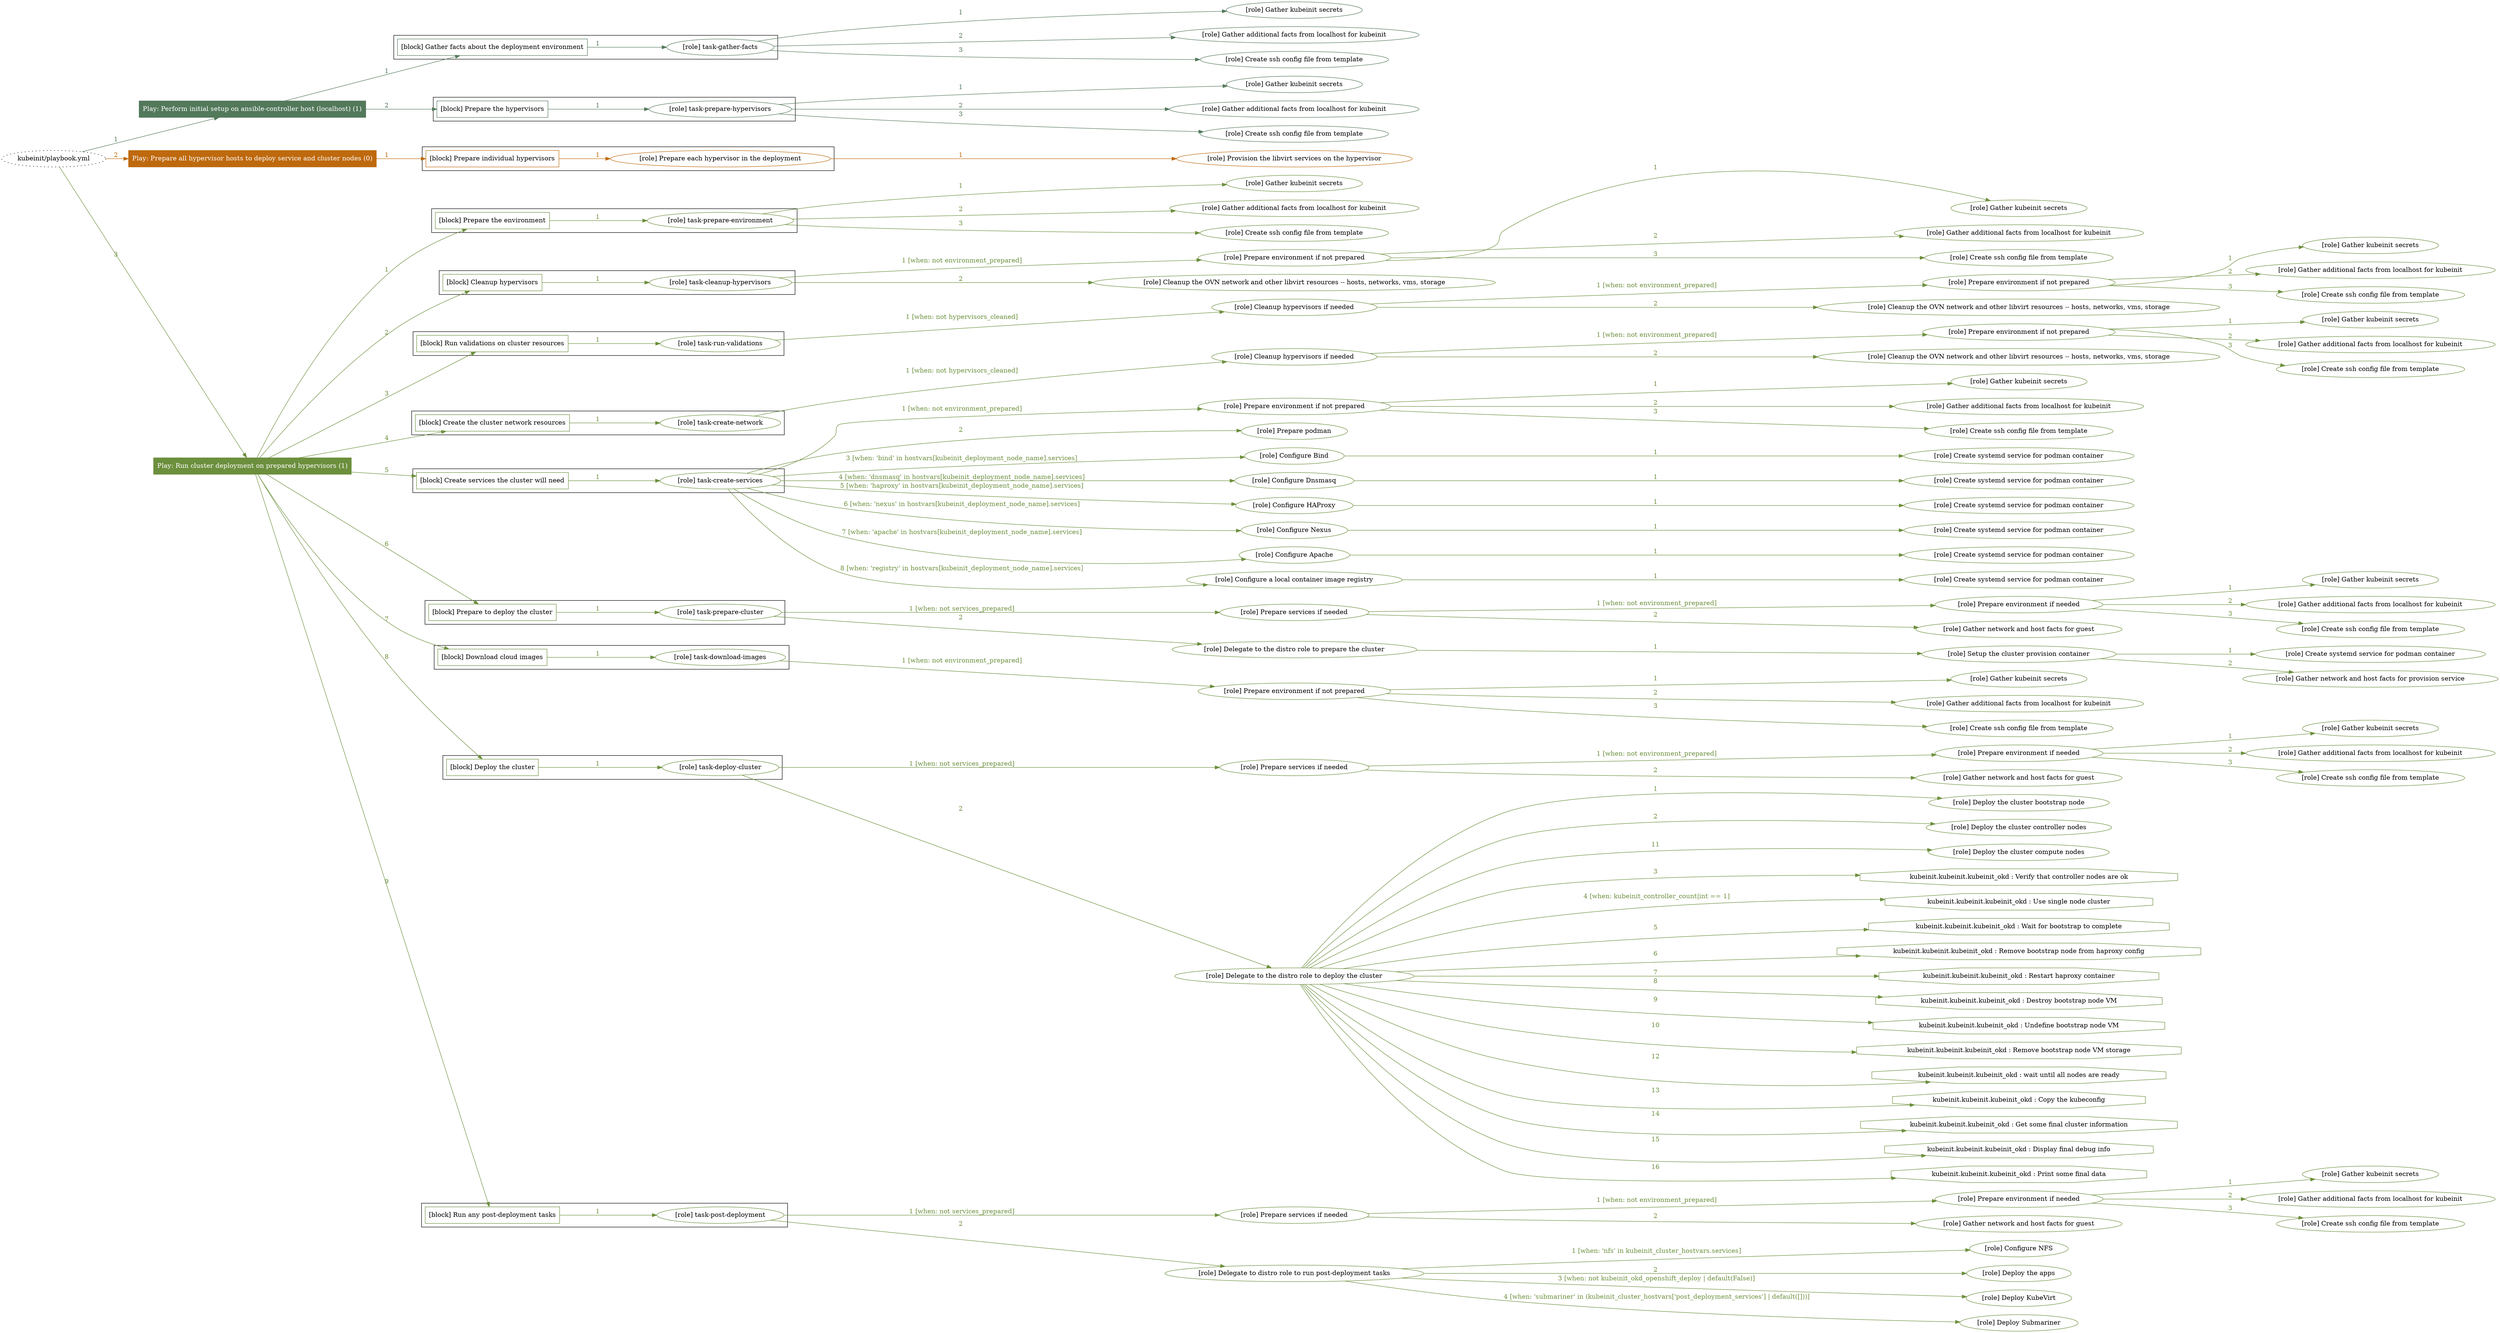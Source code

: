 digraph {
	graph [concentrate=true ordering=in rankdir=LR ratio=fill]
	edge [esep=5 sep=10]
	"kubeinit/playbook.yml" [URL="/home/runner/work/kubeinit/kubeinit/kubeinit/playbook.yml" id=playbook_0d52fa30 style=dotted]
	play_f4c7699c [label="Play: Perform initial setup on ansible-controller host (localhost) (1)" URL="/home/runner/work/kubeinit/kubeinit/kubeinit/playbook.yml" color="#53795b" fontcolor="#ffffff" id=play_f4c7699c shape=box style=filled tooltip=localhost]
	"kubeinit/playbook.yml" -> play_f4c7699c [label="1 " color="#53795b" fontcolor="#53795b" id=edge_a1a2388f labeltooltip="1 " tooltip="1 "]
	subgraph "Gather kubeinit secrets" {
		role_f2f29f51 [label="[role] Gather kubeinit secrets" URL="/home/runner/.ansible/collections/ansible_collections/kubeinit/kubeinit/roles/kubeinit_prepare/tasks/gather_kubeinit_facts.yml" color="#53795b" id=role_f2f29f51 tooltip="Gather kubeinit secrets"]
	}
	subgraph "Gather additional facts from localhost for kubeinit" {
		role_ae977278 [label="[role] Gather additional facts from localhost for kubeinit" URL="/home/runner/.ansible/collections/ansible_collections/kubeinit/kubeinit/roles/kubeinit_prepare/tasks/gather_kubeinit_facts.yml" color="#53795b" id=role_ae977278 tooltip="Gather additional facts from localhost for kubeinit"]
	}
	subgraph "Create ssh config file from template" {
		role_9c3a7923 [label="[role] Create ssh config file from template" URL="/home/runner/.ansible/collections/ansible_collections/kubeinit/kubeinit/roles/kubeinit_prepare/tasks/gather_kubeinit_facts.yml" color="#53795b" id=role_9c3a7923 tooltip="Create ssh config file from template"]
	}
	subgraph "task-gather-facts" {
		role_8e12db48 [label="[role] task-gather-facts" URL="/home/runner/work/kubeinit/kubeinit/kubeinit/playbook.yml" color="#53795b" id=role_8e12db48 tooltip="task-gather-facts"]
		role_8e12db48 -> role_f2f29f51 [label="1 " color="#53795b" fontcolor="#53795b" id=edge_bda1633f labeltooltip="1 " tooltip="1 "]
		role_8e12db48 -> role_ae977278 [label="2 " color="#53795b" fontcolor="#53795b" id=edge_22cf072c labeltooltip="2 " tooltip="2 "]
		role_8e12db48 -> role_9c3a7923 [label="3 " color="#53795b" fontcolor="#53795b" id=edge_d7c7af4a labeltooltip="3 " tooltip="3 "]
	}
	subgraph "Gather kubeinit secrets" {
		role_0e41f034 [label="[role] Gather kubeinit secrets" URL="/home/runner/.ansible/collections/ansible_collections/kubeinit/kubeinit/roles/kubeinit_prepare/tasks/gather_kubeinit_facts.yml" color="#53795b" id=role_0e41f034 tooltip="Gather kubeinit secrets"]
	}
	subgraph "Gather additional facts from localhost for kubeinit" {
		role_55f514e6 [label="[role] Gather additional facts from localhost for kubeinit" URL="/home/runner/.ansible/collections/ansible_collections/kubeinit/kubeinit/roles/kubeinit_prepare/tasks/gather_kubeinit_facts.yml" color="#53795b" id=role_55f514e6 tooltip="Gather additional facts from localhost for kubeinit"]
	}
	subgraph "Create ssh config file from template" {
		role_0166f1bb [label="[role] Create ssh config file from template" URL="/home/runner/.ansible/collections/ansible_collections/kubeinit/kubeinit/roles/kubeinit_prepare/tasks/gather_kubeinit_facts.yml" color="#53795b" id=role_0166f1bb tooltip="Create ssh config file from template"]
	}
	subgraph "task-prepare-hypervisors" {
		role_43873dc6 [label="[role] task-prepare-hypervisors" URL="/home/runner/work/kubeinit/kubeinit/kubeinit/playbook.yml" color="#53795b" id=role_43873dc6 tooltip="task-prepare-hypervisors"]
		role_43873dc6 -> role_0e41f034 [label="1 " color="#53795b" fontcolor="#53795b" id=edge_81456891 labeltooltip="1 " tooltip="1 "]
		role_43873dc6 -> role_55f514e6 [label="2 " color="#53795b" fontcolor="#53795b" id=edge_c607f5a4 labeltooltip="2 " tooltip="2 "]
		role_43873dc6 -> role_0166f1bb [label="3 " color="#53795b" fontcolor="#53795b" id=edge_7ea6c331 labeltooltip="3 " tooltip="3 "]
	}
	subgraph "Play: Perform initial setup on ansible-controller host (localhost) (1)" {
		play_f4c7699c -> block_045a744c [label=1 color="#53795b" fontcolor="#53795b" id=edge_17dd2a22 labeltooltip=1 tooltip=1]
		subgraph cluster_block_045a744c {
			block_045a744c [label="[block] Gather facts about the deployment environment" URL="/home/runner/work/kubeinit/kubeinit/kubeinit/playbook.yml" color="#53795b" id=block_045a744c labeltooltip="Gather facts about the deployment environment" shape=box tooltip="Gather facts about the deployment environment"]
			block_045a744c -> role_8e12db48 [label="1 " color="#53795b" fontcolor="#53795b" id=edge_52950d3c labeltooltip="1 " tooltip="1 "]
		}
		play_f4c7699c -> block_195b9867 [label=2 color="#53795b" fontcolor="#53795b" id=edge_251bb7c5 labeltooltip=2 tooltip=2]
		subgraph cluster_block_195b9867 {
			block_195b9867 [label="[block] Prepare the hypervisors" URL="/home/runner/work/kubeinit/kubeinit/kubeinit/playbook.yml" color="#53795b" id=block_195b9867 labeltooltip="Prepare the hypervisors" shape=box tooltip="Prepare the hypervisors"]
			block_195b9867 -> role_43873dc6 [label="1 " color="#53795b" fontcolor="#53795b" id=edge_b489dfcb labeltooltip="1 " tooltip="1 "]
		}
	}
	play_da11a1f7 [label="Play: Prepare all hypervisor hosts to deploy service and cluster nodes (0)" URL="/home/runner/work/kubeinit/kubeinit/kubeinit/playbook.yml" color="#be690e" fontcolor="#ffffff" id=play_da11a1f7 shape=box style=filled tooltip="Play: Prepare all hypervisor hosts to deploy service and cluster nodes (0)"]
	"kubeinit/playbook.yml" -> play_da11a1f7 [label="2 " color="#be690e" fontcolor="#be690e" id=edge_3dab4ede labeltooltip="2 " tooltip="2 "]
	subgraph "Provision the libvirt services on the hypervisor" {
		role_94b7b150 [label="[role] Provision the libvirt services on the hypervisor" URL="/home/runner/.ansible/collections/ansible_collections/kubeinit/kubeinit/roles/kubeinit_prepare/tasks/prepare_hypervisor.yml" color="#be690e" id=role_94b7b150 tooltip="Provision the libvirt services on the hypervisor"]
	}
	subgraph "Prepare each hypervisor in the deployment" {
		role_14510839 [label="[role] Prepare each hypervisor in the deployment" URL="/home/runner/work/kubeinit/kubeinit/kubeinit/playbook.yml" color="#be690e" id=role_14510839 tooltip="Prepare each hypervisor in the deployment"]
		role_14510839 -> role_94b7b150 [label="1 " color="#be690e" fontcolor="#be690e" id=edge_48d13864 labeltooltip="1 " tooltip="1 "]
	}
	subgraph "Play: Prepare all hypervisor hosts to deploy service and cluster nodes (0)" {
		play_da11a1f7 -> block_da5c6c82 [label=1 color="#be690e" fontcolor="#be690e" id=edge_6a5a5769 labeltooltip=1 tooltip=1]
		subgraph cluster_block_da5c6c82 {
			block_da5c6c82 [label="[block] Prepare individual hypervisors" URL="/home/runner/work/kubeinit/kubeinit/kubeinit/playbook.yml" color="#be690e" id=block_da5c6c82 labeltooltip="Prepare individual hypervisors" shape=box tooltip="Prepare individual hypervisors"]
			block_da5c6c82 -> role_14510839 [label="1 " color="#be690e" fontcolor="#be690e" id=edge_2bf13173 labeltooltip="1 " tooltip="1 "]
		}
	}
	play_4bd2146e [label="Play: Run cluster deployment on prepared hypervisors (1)" URL="/home/runner/work/kubeinit/kubeinit/kubeinit/playbook.yml" color="#6c8f3d" fontcolor="#ffffff" id=play_4bd2146e shape=box style=filled tooltip=localhost]
	"kubeinit/playbook.yml" -> play_4bd2146e [label="3 " color="#6c8f3d" fontcolor="#6c8f3d" id=edge_83684411 labeltooltip="3 " tooltip="3 "]
	subgraph "Gather kubeinit secrets" {
		role_4a563800 [label="[role] Gather kubeinit secrets" URL="/home/runner/.ansible/collections/ansible_collections/kubeinit/kubeinit/roles/kubeinit_prepare/tasks/gather_kubeinit_facts.yml" color="#6c8f3d" id=role_4a563800 tooltip="Gather kubeinit secrets"]
	}
	subgraph "Gather additional facts from localhost for kubeinit" {
		role_ca0d880e [label="[role] Gather additional facts from localhost for kubeinit" URL="/home/runner/.ansible/collections/ansible_collections/kubeinit/kubeinit/roles/kubeinit_prepare/tasks/gather_kubeinit_facts.yml" color="#6c8f3d" id=role_ca0d880e tooltip="Gather additional facts from localhost for kubeinit"]
	}
	subgraph "Create ssh config file from template" {
		role_496ac29b [label="[role] Create ssh config file from template" URL="/home/runner/.ansible/collections/ansible_collections/kubeinit/kubeinit/roles/kubeinit_prepare/tasks/gather_kubeinit_facts.yml" color="#6c8f3d" id=role_496ac29b tooltip="Create ssh config file from template"]
	}
	subgraph "task-prepare-environment" {
		role_48b2b5a6 [label="[role] task-prepare-environment" URL="/home/runner/work/kubeinit/kubeinit/kubeinit/playbook.yml" color="#6c8f3d" id=role_48b2b5a6 tooltip="task-prepare-environment"]
		role_48b2b5a6 -> role_4a563800 [label="1 " color="#6c8f3d" fontcolor="#6c8f3d" id=edge_f9a0a6de labeltooltip="1 " tooltip="1 "]
		role_48b2b5a6 -> role_ca0d880e [label="2 " color="#6c8f3d" fontcolor="#6c8f3d" id=edge_9f9cfcc5 labeltooltip="2 " tooltip="2 "]
		role_48b2b5a6 -> role_496ac29b [label="3 " color="#6c8f3d" fontcolor="#6c8f3d" id=edge_9f00db32 labeltooltip="3 " tooltip="3 "]
	}
	subgraph "Gather kubeinit secrets" {
		role_4b26d6d6 [label="[role] Gather kubeinit secrets" URL="/home/runner/.ansible/collections/ansible_collections/kubeinit/kubeinit/roles/kubeinit_prepare/tasks/gather_kubeinit_facts.yml" color="#6c8f3d" id=role_4b26d6d6 tooltip="Gather kubeinit secrets"]
	}
	subgraph "Gather additional facts from localhost for kubeinit" {
		role_70864da8 [label="[role] Gather additional facts from localhost for kubeinit" URL="/home/runner/.ansible/collections/ansible_collections/kubeinit/kubeinit/roles/kubeinit_prepare/tasks/gather_kubeinit_facts.yml" color="#6c8f3d" id=role_70864da8 tooltip="Gather additional facts from localhost for kubeinit"]
	}
	subgraph "Create ssh config file from template" {
		role_b1965f31 [label="[role] Create ssh config file from template" URL="/home/runner/.ansible/collections/ansible_collections/kubeinit/kubeinit/roles/kubeinit_prepare/tasks/gather_kubeinit_facts.yml" color="#6c8f3d" id=role_b1965f31 tooltip="Create ssh config file from template"]
	}
	subgraph "Prepare environment if not prepared" {
		role_1919c244 [label="[role] Prepare environment if not prepared" URL="/home/runner/.ansible/collections/ansible_collections/kubeinit/kubeinit/roles/kubeinit_prepare/tasks/cleanup_hypervisors.yml" color="#6c8f3d" id=role_1919c244 tooltip="Prepare environment if not prepared"]
		role_1919c244 -> role_4b26d6d6 [label="1 " color="#6c8f3d" fontcolor="#6c8f3d" id=edge_8d674cb6 labeltooltip="1 " tooltip="1 "]
		role_1919c244 -> role_70864da8 [label="2 " color="#6c8f3d" fontcolor="#6c8f3d" id=edge_f5565ffc labeltooltip="2 " tooltip="2 "]
		role_1919c244 -> role_b1965f31 [label="3 " color="#6c8f3d" fontcolor="#6c8f3d" id=edge_7a7a39ca labeltooltip="3 " tooltip="3 "]
	}
	subgraph "Cleanup the OVN network and other libvirt resources -- hosts, networks, vms, storage" {
		role_6d8e5341 [label="[role] Cleanup the OVN network and other libvirt resources -- hosts, networks, vms, storage" URL="/home/runner/.ansible/collections/ansible_collections/kubeinit/kubeinit/roles/kubeinit_prepare/tasks/cleanup_hypervisors.yml" color="#6c8f3d" id=role_6d8e5341 tooltip="Cleanup the OVN network and other libvirt resources -- hosts, networks, vms, storage"]
	}
	subgraph "task-cleanup-hypervisors" {
		role_c6b78038 [label="[role] task-cleanup-hypervisors" URL="/home/runner/work/kubeinit/kubeinit/kubeinit/playbook.yml" color="#6c8f3d" id=role_c6b78038 tooltip="task-cleanup-hypervisors"]
		role_c6b78038 -> role_1919c244 [label="1 [when: not environment_prepared]" color="#6c8f3d" fontcolor="#6c8f3d" id=edge_575dfc9b labeltooltip="1 [when: not environment_prepared]" tooltip="1 [when: not environment_prepared]"]
		role_c6b78038 -> role_6d8e5341 [label="2 " color="#6c8f3d" fontcolor="#6c8f3d" id=edge_820e37fe labeltooltip="2 " tooltip="2 "]
	}
	subgraph "Gather kubeinit secrets" {
		role_d2f2106f [label="[role] Gather kubeinit secrets" URL="/home/runner/.ansible/collections/ansible_collections/kubeinit/kubeinit/roles/kubeinit_prepare/tasks/gather_kubeinit_facts.yml" color="#6c8f3d" id=role_d2f2106f tooltip="Gather kubeinit secrets"]
	}
	subgraph "Gather additional facts from localhost for kubeinit" {
		role_c2775578 [label="[role] Gather additional facts from localhost for kubeinit" URL="/home/runner/.ansible/collections/ansible_collections/kubeinit/kubeinit/roles/kubeinit_prepare/tasks/gather_kubeinit_facts.yml" color="#6c8f3d" id=role_c2775578 tooltip="Gather additional facts from localhost for kubeinit"]
	}
	subgraph "Create ssh config file from template" {
		role_eb907552 [label="[role] Create ssh config file from template" URL="/home/runner/.ansible/collections/ansible_collections/kubeinit/kubeinit/roles/kubeinit_prepare/tasks/gather_kubeinit_facts.yml" color="#6c8f3d" id=role_eb907552 tooltip="Create ssh config file from template"]
	}
	subgraph "Prepare environment if not prepared" {
		role_b17aa8b6 [label="[role] Prepare environment if not prepared" URL="/home/runner/.ansible/collections/ansible_collections/kubeinit/kubeinit/roles/kubeinit_prepare/tasks/cleanup_hypervisors.yml" color="#6c8f3d" id=role_b17aa8b6 tooltip="Prepare environment if not prepared"]
		role_b17aa8b6 -> role_d2f2106f [label="1 " color="#6c8f3d" fontcolor="#6c8f3d" id=edge_2edca25f labeltooltip="1 " tooltip="1 "]
		role_b17aa8b6 -> role_c2775578 [label="2 " color="#6c8f3d" fontcolor="#6c8f3d" id=edge_5ad38472 labeltooltip="2 " tooltip="2 "]
		role_b17aa8b6 -> role_eb907552 [label="3 " color="#6c8f3d" fontcolor="#6c8f3d" id=edge_deca4224 labeltooltip="3 " tooltip="3 "]
	}
	subgraph "Cleanup the OVN network and other libvirt resources -- hosts, networks, vms, storage" {
		role_de5b41f7 [label="[role] Cleanup the OVN network and other libvirt resources -- hosts, networks, vms, storage" URL="/home/runner/.ansible/collections/ansible_collections/kubeinit/kubeinit/roles/kubeinit_prepare/tasks/cleanup_hypervisors.yml" color="#6c8f3d" id=role_de5b41f7 tooltip="Cleanup the OVN network and other libvirt resources -- hosts, networks, vms, storage"]
	}
	subgraph "Cleanup hypervisors if needed" {
		role_943e3ecd [label="[role] Cleanup hypervisors if needed" URL="/home/runner/.ansible/collections/ansible_collections/kubeinit/kubeinit/roles/kubeinit_validations/tasks/main.yml" color="#6c8f3d" id=role_943e3ecd tooltip="Cleanup hypervisors if needed"]
		role_943e3ecd -> role_b17aa8b6 [label="1 [when: not environment_prepared]" color="#6c8f3d" fontcolor="#6c8f3d" id=edge_934a13f8 labeltooltip="1 [when: not environment_prepared]" tooltip="1 [when: not environment_prepared]"]
		role_943e3ecd -> role_de5b41f7 [label="2 " color="#6c8f3d" fontcolor="#6c8f3d" id=edge_3380fade labeltooltip="2 " tooltip="2 "]
	}
	subgraph "task-run-validations" {
		role_77120e57 [label="[role] task-run-validations" URL="/home/runner/work/kubeinit/kubeinit/kubeinit/playbook.yml" color="#6c8f3d" id=role_77120e57 tooltip="task-run-validations"]
		role_77120e57 -> role_943e3ecd [label="1 [when: not hypervisors_cleaned]" color="#6c8f3d" fontcolor="#6c8f3d" id=edge_412de134 labeltooltip="1 [when: not hypervisors_cleaned]" tooltip="1 [when: not hypervisors_cleaned]"]
	}
	subgraph "Gather kubeinit secrets" {
		role_a3bbf84a [label="[role] Gather kubeinit secrets" URL="/home/runner/.ansible/collections/ansible_collections/kubeinit/kubeinit/roles/kubeinit_prepare/tasks/gather_kubeinit_facts.yml" color="#6c8f3d" id=role_a3bbf84a tooltip="Gather kubeinit secrets"]
	}
	subgraph "Gather additional facts from localhost for kubeinit" {
		role_d86ed950 [label="[role] Gather additional facts from localhost for kubeinit" URL="/home/runner/.ansible/collections/ansible_collections/kubeinit/kubeinit/roles/kubeinit_prepare/tasks/gather_kubeinit_facts.yml" color="#6c8f3d" id=role_d86ed950 tooltip="Gather additional facts from localhost for kubeinit"]
	}
	subgraph "Create ssh config file from template" {
		role_522addd0 [label="[role] Create ssh config file from template" URL="/home/runner/.ansible/collections/ansible_collections/kubeinit/kubeinit/roles/kubeinit_prepare/tasks/gather_kubeinit_facts.yml" color="#6c8f3d" id=role_522addd0 tooltip="Create ssh config file from template"]
	}
	subgraph "Prepare environment if not prepared" {
		role_dc9e814c [label="[role] Prepare environment if not prepared" URL="/home/runner/.ansible/collections/ansible_collections/kubeinit/kubeinit/roles/kubeinit_prepare/tasks/cleanup_hypervisors.yml" color="#6c8f3d" id=role_dc9e814c tooltip="Prepare environment if not prepared"]
		role_dc9e814c -> role_a3bbf84a [label="1 " color="#6c8f3d" fontcolor="#6c8f3d" id=edge_f62e9e88 labeltooltip="1 " tooltip="1 "]
		role_dc9e814c -> role_d86ed950 [label="2 " color="#6c8f3d" fontcolor="#6c8f3d" id=edge_db14f6fb labeltooltip="2 " tooltip="2 "]
		role_dc9e814c -> role_522addd0 [label="3 " color="#6c8f3d" fontcolor="#6c8f3d" id=edge_9b40958c labeltooltip="3 " tooltip="3 "]
	}
	subgraph "Cleanup the OVN network and other libvirt resources -- hosts, networks, vms, storage" {
		role_f3947399 [label="[role] Cleanup the OVN network and other libvirt resources -- hosts, networks, vms, storage" URL="/home/runner/.ansible/collections/ansible_collections/kubeinit/kubeinit/roles/kubeinit_prepare/tasks/cleanup_hypervisors.yml" color="#6c8f3d" id=role_f3947399 tooltip="Cleanup the OVN network and other libvirt resources -- hosts, networks, vms, storage"]
	}
	subgraph "Cleanup hypervisors if needed" {
		role_4690737a [label="[role] Cleanup hypervisors if needed" URL="/home/runner/.ansible/collections/ansible_collections/kubeinit/kubeinit/roles/kubeinit_libvirt/tasks/create_network.yml" color="#6c8f3d" id=role_4690737a tooltip="Cleanup hypervisors if needed"]
		role_4690737a -> role_dc9e814c [label="1 [when: not environment_prepared]" color="#6c8f3d" fontcolor="#6c8f3d" id=edge_c4b601fc labeltooltip="1 [when: not environment_prepared]" tooltip="1 [when: not environment_prepared]"]
		role_4690737a -> role_f3947399 [label="2 " color="#6c8f3d" fontcolor="#6c8f3d" id=edge_93cf0bdf labeltooltip="2 " tooltip="2 "]
	}
	subgraph "task-create-network" {
		role_acacb005 [label="[role] task-create-network" URL="/home/runner/work/kubeinit/kubeinit/kubeinit/playbook.yml" color="#6c8f3d" id=role_acacb005 tooltip="task-create-network"]
		role_acacb005 -> role_4690737a [label="1 [when: not hypervisors_cleaned]" color="#6c8f3d" fontcolor="#6c8f3d" id=edge_b457b64d labeltooltip="1 [when: not hypervisors_cleaned]" tooltip="1 [when: not hypervisors_cleaned]"]
	}
	subgraph "Gather kubeinit secrets" {
		role_f3cc61c7 [label="[role] Gather kubeinit secrets" URL="/home/runner/.ansible/collections/ansible_collections/kubeinit/kubeinit/roles/kubeinit_prepare/tasks/gather_kubeinit_facts.yml" color="#6c8f3d" id=role_f3cc61c7 tooltip="Gather kubeinit secrets"]
	}
	subgraph "Gather additional facts from localhost for kubeinit" {
		role_15afd378 [label="[role] Gather additional facts from localhost for kubeinit" URL="/home/runner/.ansible/collections/ansible_collections/kubeinit/kubeinit/roles/kubeinit_prepare/tasks/gather_kubeinit_facts.yml" color="#6c8f3d" id=role_15afd378 tooltip="Gather additional facts from localhost for kubeinit"]
	}
	subgraph "Create ssh config file from template" {
		role_c669c76a [label="[role] Create ssh config file from template" URL="/home/runner/.ansible/collections/ansible_collections/kubeinit/kubeinit/roles/kubeinit_prepare/tasks/gather_kubeinit_facts.yml" color="#6c8f3d" id=role_c669c76a tooltip="Create ssh config file from template"]
	}
	subgraph "Prepare environment if not prepared" {
		role_ffa919f4 [label="[role] Prepare environment if not prepared" URL="/home/runner/.ansible/collections/ansible_collections/kubeinit/kubeinit/roles/kubeinit_services/tasks/main.yml" color="#6c8f3d" id=role_ffa919f4 tooltip="Prepare environment if not prepared"]
		role_ffa919f4 -> role_f3cc61c7 [label="1 " color="#6c8f3d" fontcolor="#6c8f3d" id=edge_1448d767 labeltooltip="1 " tooltip="1 "]
		role_ffa919f4 -> role_15afd378 [label="2 " color="#6c8f3d" fontcolor="#6c8f3d" id=edge_f8443494 labeltooltip="2 " tooltip="2 "]
		role_ffa919f4 -> role_c669c76a [label="3 " color="#6c8f3d" fontcolor="#6c8f3d" id=edge_c17a618a labeltooltip="3 " tooltip="3 "]
	}
	subgraph "Prepare podman" {
		role_7282ba0c [label="[role] Prepare podman" URL="/home/runner/.ansible/collections/ansible_collections/kubeinit/kubeinit/roles/kubeinit_services/tasks/00_create_service_pod.yml" color="#6c8f3d" id=role_7282ba0c tooltip="Prepare podman"]
	}
	subgraph "Create systemd service for podman container" {
		role_941f2177 [label="[role] Create systemd service for podman container" URL="/home/runner/.ansible/collections/ansible_collections/kubeinit/kubeinit/roles/kubeinit_bind/tasks/main.yml" color="#6c8f3d" id=role_941f2177 tooltip="Create systemd service for podman container"]
	}
	subgraph "Configure Bind" {
		role_e4b743f0 [label="[role] Configure Bind" URL="/home/runner/.ansible/collections/ansible_collections/kubeinit/kubeinit/roles/kubeinit_services/tasks/start_services_containers.yml" color="#6c8f3d" id=role_e4b743f0 tooltip="Configure Bind"]
		role_e4b743f0 -> role_941f2177 [label="1 " color="#6c8f3d" fontcolor="#6c8f3d" id=edge_40e5ebf6 labeltooltip="1 " tooltip="1 "]
	}
	subgraph "Create systemd service for podman container" {
		role_ff078a4a [label="[role] Create systemd service for podman container" URL="/home/runner/.ansible/collections/ansible_collections/kubeinit/kubeinit/roles/kubeinit_dnsmasq/tasks/main.yml" color="#6c8f3d" id=role_ff078a4a tooltip="Create systemd service for podman container"]
	}
	subgraph "Configure Dnsmasq" {
		role_37005136 [label="[role] Configure Dnsmasq" URL="/home/runner/.ansible/collections/ansible_collections/kubeinit/kubeinit/roles/kubeinit_services/tasks/start_services_containers.yml" color="#6c8f3d" id=role_37005136 tooltip="Configure Dnsmasq"]
		role_37005136 -> role_ff078a4a [label="1 " color="#6c8f3d" fontcolor="#6c8f3d" id=edge_3612935e labeltooltip="1 " tooltip="1 "]
	}
	subgraph "Create systemd service for podman container" {
		role_ab2faae0 [label="[role] Create systemd service for podman container" URL="/home/runner/.ansible/collections/ansible_collections/kubeinit/kubeinit/roles/kubeinit_haproxy/tasks/main.yml" color="#6c8f3d" id=role_ab2faae0 tooltip="Create systemd service for podman container"]
	}
	subgraph "Configure HAProxy" {
		role_60b33b6e [label="[role] Configure HAProxy" URL="/home/runner/.ansible/collections/ansible_collections/kubeinit/kubeinit/roles/kubeinit_services/tasks/start_services_containers.yml" color="#6c8f3d" id=role_60b33b6e tooltip="Configure HAProxy"]
		role_60b33b6e -> role_ab2faae0 [label="1 " color="#6c8f3d" fontcolor="#6c8f3d" id=edge_464ab9cf labeltooltip="1 " tooltip="1 "]
	}
	subgraph "Create systemd service for podman container" {
		role_7e33502b [label="[role] Create systemd service for podman container" URL="/home/runner/.ansible/collections/ansible_collections/kubeinit/kubeinit/roles/kubeinit_nexus/tasks/main.yml" color="#6c8f3d" id=role_7e33502b tooltip="Create systemd service for podman container"]
	}
	subgraph "Configure Nexus" {
		role_ec18f293 [label="[role] Configure Nexus" URL="/home/runner/.ansible/collections/ansible_collections/kubeinit/kubeinit/roles/kubeinit_services/tasks/start_services_containers.yml" color="#6c8f3d" id=role_ec18f293 tooltip="Configure Nexus"]
		role_ec18f293 -> role_7e33502b [label="1 " color="#6c8f3d" fontcolor="#6c8f3d" id=edge_c2463dcd labeltooltip="1 " tooltip="1 "]
	}
	subgraph "Create systemd service for podman container" {
		role_528fe32a [label="[role] Create systemd service for podman container" URL="/home/runner/.ansible/collections/ansible_collections/kubeinit/kubeinit/roles/kubeinit_apache/tasks/main.yml" color="#6c8f3d" id=role_528fe32a tooltip="Create systemd service for podman container"]
	}
	subgraph "Configure Apache" {
		role_14f79b63 [label="[role] Configure Apache" URL="/home/runner/.ansible/collections/ansible_collections/kubeinit/kubeinit/roles/kubeinit_services/tasks/start_services_containers.yml" color="#6c8f3d" id=role_14f79b63 tooltip="Configure Apache"]
		role_14f79b63 -> role_528fe32a [label="1 " color="#6c8f3d" fontcolor="#6c8f3d" id=edge_b02e4550 labeltooltip="1 " tooltip="1 "]
	}
	subgraph "Create systemd service for podman container" {
		role_356c2c73 [label="[role] Create systemd service for podman container" URL="/home/runner/.ansible/collections/ansible_collections/kubeinit/kubeinit/roles/kubeinit_registry/tasks/main.yml" color="#6c8f3d" id=role_356c2c73 tooltip="Create systemd service for podman container"]
	}
	subgraph "Configure a local container image registry" {
		role_d7802787 [label="[role] Configure a local container image registry" URL="/home/runner/.ansible/collections/ansible_collections/kubeinit/kubeinit/roles/kubeinit_services/tasks/start_services_containers.yml" color="#6c8f3d" id=role_d7802787 tooltip="Configure a local container image registry"]
		role_d7802787 -> role_356c2c73 [label="1 " color="#6c8f3d" fontcolor="#6c8f3d" id=edge_bf54ff30 labeltooltip="1 " tooltip="1 "]
	}
	subgraph "task-create-services" {
		role_9666523f [label="[role] task-create-services" URL="/home/runner/work/kubeinit/kubeinit/kubeinit/playbook.yml" color="#6c8f3d" id=role_9666523f tooltip="task-create-services"]
		role_9666523f -> role_ffa919f4 [label="1 [when: not environment_prepared]" color="#6c8f3d" fontcolor="#6c8f3d" id=edge_70f71d5f labeltooltip="1 [when: not environment_prepared]" tooltip="1 [when: not environment_prepared]"]
		role_9666523f -> role_7282ba0c [label="2 " color="#6c8f3d" fontcolor="#6c8f3d" id=edge_40e4d59f labeltooltip="2 " tooltip="2 "]
		role_9666523f -> role_e4b743f0 [label="3 [when: 'bind' in hostvars[kubeinit_deployment_node_name].services]" color="#6c8f3d" fontcolor="#6c8f3d" id=edge_e72dc173 labeltooltip="3 [when: 'bind' in hostvars[kubeinit_deployment_node_name].services]" tooltip="3 [when: 'bind' in hostvars[kubeinit_deployment_node_name].services]"]
		role_9666523f -> role_37005136 [label="4 [when: 'dnsmasq' in hostvars[kubeinit_deployment_node_name].services]" color="#6c8f3d" fontcolor="#6c8f3d" id=edge_2d30a8a2 labeltooltip="4 [when: 'dnsmasq' in hostvars[kubeinit_deployment_node_name].services]" tooltip="4 [when: 'dnsmasq' in hostvars[kubeinit_deployment_node_name].services]"]
		role_9666523f -> role_60b33b6e [label="5 [when: 'haproxy' in hostvars[kubeinit_deployment_node_name].services]" color="#6c8f3d" fontcolor="#6c8f3d" id=edge_33142fc5 labeltooltip="5 [when: 'haproxy' in hostvars[kubeinit_deployment_node_name].services]" tooltip="5 [when: 'haproxy' in hostvars[kubeinit_deployment_node_name].services]"]
		role_9666523f -> role_ec18f293 [label="6 [when: 'nexus' in hostvars[kubeinit_deployment_node_name].services]" color="#6c8f3d" fontcolor="#6c8f3d" id=edge_e4773494 labeltooltip="6 [when: 'nexus' in hostvars[kubeinit_deployment_node_name].services]" tooltip="6 [when: 'nexus' in hostvars[kubeinit_deployment_node_name].services]"]
		role_9666523f -> role_14f79b63 [label="7 [when: 'apache' in hostvars[kubeinit_deployment_node_name].services]" color="#6c8f3d" fontcolor="#6c8f3d" id=edge_48b990d9 labeltooltip="7 [when: 'apache' in hostvars[kubeinit_deployment_node_name].services]" tooltip="7 [when: 'apache' in hostvars[kubeinit_deployment_node_name].services]"]
		role_9666523f -> role_d7802787 [label="8 [when: 'registry' in hostvars[kubeinit_deployment_node_name].services]" color="#6c8f3d" fontcolor="#6c8f3d" id=edge_c32976a9 labeltooltip="8 [when: 'registry' in hostvars[kubeinit_deployment_node_name].services]" tooltip="8 [when: 'registry' in hostvars[kubeinit_deployment_node_name].services]"]
	}
	subgraph "Gather kubeinit secrets" {
		role_df43c784 [label="[role] Gather kubeinit secrets" URL="/home/runner/.ansible/collections/ansible_collections/kubeinit/kubeinit/roles/kubeinit_prepare/tasks/gather_kubeinit_facts.yml" color="#6c8f3d" id=role_df43c784 tooltip="Gather kubeinit secrets"]
	}
	subgraph "Gather additional facts from localhost for kubeinit" {
		role_6fb29891 [label="[role] Gather additional facts from localhost for kubeinit" URL="/home/runner/.ansible/collections/ansible_collections/kubeinit/kubeinit/roles/kubeinit_prepare/tasks/gather_kubeinit_facts.yml" color="#6c8f3d" id=role_6fb29891 tooltip="Gather additional facts from localhost for kubeinit"]
	}
	subgraph "Create ssh config file from template" {
		role_5f9b2720 [label="[role] Create ssh config file from template" URL="/home/runner/.ansible/collections/ansible_collections/kubeinit/kubeinit/roles/kubeinit_prepare/tasks/gather_kubeinit_facts.yml" color="#6c8f3d" id=role_5f9b2720 tooltip="Create ssh config file from template"]
	}
	subgraph "Prepare environment if needed" {
		role_ad534574 [label="[role] Prepare environment if needed" URL="/home/runner/.ansible/collections/ansible_collections/kubeinit/kubeinit/roles/kubeinit_services/tasks/prepare_services.yml" color="#6c8f3d" id=role_ad534574 tooltip="Prepare environment if needed"]
		role_ad534574 -> role_df43c784 [label="1 " color="#6c8f3d" fontcolor="#6c8f3d" id=edge_afe594db labeltooltip="1 " tooltip="1 "]
		role_ad534574 -> role_6fb29891 [label="2 " color="#6c8f3d" fontcolor="#6c8f3d" id=edge_bca7190c labeltooltip="2 " tooltip="2 "]
		role_ad534574 -> role_5f9b2720 [label="3 " color="#6c8f3d" fontcolor="#6c8f3d" id=edge_0279e9a3 labeltooltip="3 " tooltip="3 "]
	}
	subgraph "Gather network and host facts for guest" {
		role_3097e87a [label="[role] Gather network and host facts for guest" URL="/home/runner/.ansible/collections/ansible_collections/kubeinit/kubeinit/roles/kubeinit_services/tasks/prepare_services.yml" color="#6c8f3d" id=role_3097e87a tooltip="Gather network and host facts for guest"]
	}
	subgraph "Prepare services if needed" {
		role_37eba835 [label="[role] Prepare services if needed" URL="/home/runner/.ansible/collections/ansible_collections/kubeinit/kubeinit/roles/kubeinit_prepare/tasks/prepare_cluster.yml" color="#6c8f3d" id=role_37eba835 tooltip="Prepare services if needed"]
		role_37eba835 -> role_ad534574 [label="1 [when: not environment_prepared]" color="#6c8f3d" fontcolor="#6c8f3d" id=edge_23d26bba labeltooltip="1 [when: not environment_prepared]" tooltip="1 [when: not environment_prepared]"]
		role_37eba835 -> role_3097e87a [label="2 " color="#6c8f3d" fontcolor="#6c8f3d" id=edge_25fdb39a labeltooltip="2 " tooltip="2 "]
	}
	subgraph "Create systemd service for podman container" {
		role_1b9c96b0 [label="[role] Create systemd service for podman container" URL="/home/runner/.ansible/collections/ansible_collections/kubeinit/kubeinit/roles/kubeinit_services/tasks/create_provision_container.yml" color="#6c8f3d" id=role_1b9c96b0 tooltip="Create systemd service for podman container"]
	}
	subgraph "Gather network and host facts for provision service" {
		role_38b20afe [label="[role] Gather network and host facts for provision service" URL="/home/runner/.ansible/collections/ansible_collections/kubeinit/kubeinit/roles/kubeinit_services/tasks/create_provision_container.yml" color="#6c8f3d" id=role_38b20afe tooltip="Gather network and host facts for provision service"]
	}
	subgraph "Setup the cluster provision container" {
		role_7e0c3672 [label="[role] Setup the cluster provision container" URL="/home/runner/.ansible/collections/ansible_collections/kubeinit/kubeinit/roles/kubeinit_okd/tasks/prepare_cluster.yml" color="#6c8f3d" id=role_7e0c3672 tooltip="Setup the cluster provision container"]
		role_7e0c3672 -> role_1b9c96b0 [label="1 " color="#6c8f3d" fontcolor="#6c8f3d" id=edge_1c9569f8 labeltooltip="1 " tooltip="1 "]
		role_7e0c3672 -> role_38b20afe [label="2 " color="#6c8f3d" fontcolor="#6c8f3d" id=edge_bc16115b labeltooltip="2 " tooltip="2 "]
	}
	subgraph "Delegate to the distro role to prepare the cluster" {
		role_e687a6a1 [label="[role] Delegate to the distro role to prepare the cluster" URL="/home/runner/.ansible/collections/ansible_collections/kubeinit/kubeinit/roles/kubeinit_prepare/tasks/prepare_cluster.yml" color="#6c8f3d" id=role_e687a6a1 tooltip="Delegate to the distro role to prepare the cluster"]
		role_e687a6a1 -> role_7e0c3672 [label="1 " color="#6c8f3d" fontcolor="#6c8f3d" id=edge_3670bca6 labeltooltip="1 " tooltip="1 "]
	}
	subgraph "task-prepare-cluster" {
		role_71ac9b00 [label="[role] task-prepare-cluster" URL="/home/runner/work/kubeinit/kubeinit/kubeinit/playbook.yml" color="#6c8f3d" id=role_71ac9b00 tooltip="task-prepare-cluster"]
		role_71ac9b00 -> role_37eba835 [label="1 [when: not services_prepared]" color="#6c8f3d" fontcolor="#6c8f3d" id=edge_0f43135c labeltooltip="1 [when: not services_prepared]" tooltip="1 [when: not services_prepared]"]
		role_71ac9b00 -> role_e687a6a1 [label="2 " color="#6c8f3d" fontcolor="#6c8f3d" id=edge_4bccb2f6 labeltooltip="2 " tooltip="2 "]
	}
	subgraph "Gather kubeinit secrets" {
		role_593b9fa3 [label="[role] Gather kubeinit secrets" URL="/home/runner/.ansible/collections/ansible_collections/kubeinit/kubeinit/roles/kubeinit_prepare/tasks/gather_kubeinit_facts.yml" color="#6c8f3d" id=role_593b9fa3 tooltip="Gather kubeinit secrets"]
	}
	subgraph "Gather additional facts from localhost for kubeinit" {
		role_0377d28f [label="[role] Gather additional facts from localhost for kubeinit" URL="/home/runner/.ansible/collections/ansible_collections/kubeinit/kubeinit/roles/kubeinit_prepare/tasks/gather_kubeinit_facts.yml" color="#6c8f3d" id=role_0377d28f tooltip="Gather additional facts from localhost for kubeinit"]
	}
	subgraph "Create ssh config file from template" {
		role_54e36561 [label="[role] Create ssh config file from template" URL="/home/runner/.ansible/collections/ansible_collections/kubeinit/kubeinit/roles/kubeinit_prepare/tasks/gather_kubeinit_facts.yml" color="#6c8f3d" id=role_54e36561 tooltip="Create ssh config file from template"]
	}
	subgraph "Prepare environment if not prepared" {
		role_da2f9106 [label="[role] Prepare environment if not prepared" URL="/home/runner/.ansible/collections/ansible_collections/kubeinit/kubeinit/roles/kubeinit_libvirt/tasks/download_cloud_images.yml" color="#6c8f3d" id=role_da2f9106 tooltip="Prepare environment if not prepared"]
		role_da2f9106 -> role_593b9fa3 [label="1 " color="#6c8f3d" fontcolor="#6c8f3d" id=edge_62e62cd3 labeltooltip="1 " tooltip="1 "]
		role_da2f9106 -> role_0377d28f [label="2 " color="#6c8f3d" fontcolor="#6c8f3d" id=edge_dbfd767b labeltooltip="2 " tooltip="2 "]
		role_da2f9106 -> role_54e36561 [label="3 " color="#6c8f3d" fontcolor="#6c8f3d" id=edge_5c850646 labeltooltip="3 " tooltip="3 "]
	}
	subgraph "task-download-images" {
		role_471647c9 [label="[role] task-download-images" URL="/home/runner/work/kubeinit/kubeinit/kubeinit/playbook.yml" color="#6c8f3d" id=role_471647c9 tooltip="task-download-images"]
		role_471647c9 -> role_da2f9106 [label="1 [when: not environment_prepared]" color="#6c8f3d" fontcolor="#6c8f3d" id=edge_7624fd4a labeltooltip="1 [when: not environment_prepared]" tooltip="1 [when: not environment_prepared]"]
	}
	subgraph "Gather kubeinit secrets" {
		role_57bc25f1 [label="[role] Gather kubeinit secrets" URL="/home/runner/.ansible/collections/ansible_collections/kubeinit/kubeinit/roles/kubeinit_prepare/tasks/gather_kubeinit_facts.yml" color="#6c8f3d" id=role_57bc25f1 tooltip="Gather kubeinit secrets"]
	}
	subgraph "Gather additional facts from localhost for kubeinit" {
		role_431b355d [label="[role] Gather additional facts from localhost for kubeinit" URL="/home/runner/.ansible/collections/ansible_collections/kubeinit/kubeinit/roles/kubeinit_prepare/tasks/gather_kubeinit_facts.yml" color="#6c8f3d" id=role_431b355d tooltip="Gather additional facts from localhost for kubeinit"]
	}
	subgraph "Create ssh config file from template" {
		role_dd3d6da6 [label="[role] Create ssh config file from template" URL="/home/runner/.ansible/collections/ansible_collections/kubeinit/kubeinit/roles/kubeinit_prepare/tasks/gather_kubeinit_facts.yml" color="#6c8f3d" id=role_dd3d6da6 tooltip="Create ssh config file from template"]
	}
	subgraph "Prepare environment if needed" {
		role_474225de [label="[role] Prepare environment if needed" URL="/home/runner/.ansible/collections/ansible_collections/kubeinit/kubeinit/roles/kubeinit_services/tasks/prepare_services.yml" color="#6c8f3d" id=role_474225de tooltip="Prepare environment if needed"]
		role_474225de -> role_57bc25f1 [label="1 " color="#6c8f3d" fontcolor="#6c8f3d" id=edge_8f9663f4 labeltooltip="1 " tooltip="1 "]
		role_474225de -> role_431b355d [label="2 " color="#6c8f3d" fontcolor="#6c8f3d" id=edge_bf44c645 labeltooltip="2 " tooltip="2 "]
		role_474225de -> role_dd3d6da6 [label="3 " color="#6c8f3d" fontcolor="#6c8f3d" id=edge_7d29b53b labeltooltip="3 " tooltip="3 "]
	}
	subgraph "Gather network and host facts for guest" {
		role_799beb86 [label="[role] Gather network and host facts for guest" URL="/home/runner/.ansible/collections/ansible_collections/kubeinit/kubeinit/roles/kubeinit_services/tasks/prepare_services.yml" color="#6c8f3d" id=role_799beb86 tooltip="Gather network and host facts for guest"]
	}
	subgraph "Prepare services if needed" {
		role_51beda74 [label="[role] Prepare services if needed" URL="/home/runner/.ansible/collections/ansible_collections/kubeinit/kubeinit/roles/kubeinit_prepare/tasks/deploy_cluster.yml" color="#6c8f3d" id=role_51beda74 tooltip="Prepare services if needed"]
		role_51beda74 -> role_474225de [label="1 [when: not environment_prepared]" color="#6c8f3d" fontcolor="#6c8f3d" id=edge_a0f39681 labeltooltip="1 [when: not environment_prepared]" tooltip="1 [when: not environment_prepared]"]
		role_51beda74 -> role_799beb86 [label="2 " color="#6c8f3d" fontcolor="#6c8f3d" id=edge_8c21e9c1 labeltooltip="2 " tooltip="2 "]
	}
	subgraph "Deploy the cluster bootstrap node" {
		role_b0e7df33 [label="[role] Deploy the cluster bootstrap node" URL="/home/runner/.ansible/collections/ansible_collections/kubeinit/kubeinit/roles/kubeinit_okd/tasks/main.yml" color="#6c8f3d" id=role_b0e7df33 tooltip="Deploy the cluster bootstrap node"]
	}
	subgraph "Deploy the cluster controller nodes" {
		role_3b08b7d2 [label="[role] Deploy the cluster controller nodes" URL="/home/runner/.ansible/collections/ansible_collections/kubeinit/kubeinit/roles/kubeinit_okd/tasks/main.yml" color="#6c8f3d" id=role_3b08b7d2 tooltip="Deploy the cluster controller nodes"]
	}
	subgraph "Deploy the cluster compute nodes" {
		role_57c83637 [label="[role] Deploy the cluster compute nodes" URL="/home/runner/.ansible/collections/ansible_collections/kubeinit/kubeinit/roles/kubeinit_okd/tasks/main.yml" color="#6c8f3d" id=role_57c83637 tooltip="Deploy the cluster compute nodes"]
	}
	subgraph "Delegate to the distro role to deploy the cluster" {
		role_204e5b45 [label="[role] Delegate to the distro role to deploy the cluster" URL="/home/runner/.ansible/collections/ansible_collections/kubeinit/kubeinit/roles/kubeinit_prepare/tasks/deploy_cluster.yml" color="#6c8f3d" id=role_204e5b45 tooltip="Delegate to the distro role to deploy the cluster"]
		role_204e5b45 -> role_b0e7df33 [label="1 " color="#6c8f3d" fontcolor="#6c8f3d" id=edge_edcdd32e labeltooltip="1 " tooltip="1 "]
		role_204e5b45 -> role_3b08b7d2 [label="2 " color="#6c8f3d" fontcolor="#6c8f3d" id=edge_c1dc06e5 labeltooltip="2 " tooltip="2 "]
		task_9e5d2d74 [label="kubeinit.kubeinit.kubeinit_okd : Verify that controller nodes are ok" URL="/home/runner/.ansible/collections/ansible_collections/kubeinit/kubeinit/roles/kubeinit_okd/tasks/main.yml" color="#6c8f3d" id=task_9e5d2d74 shape=octagon tooltip="kubeinit.kubeinit.kubeinit_okd : Verify that controller nodes are ok"]
		role_204e5b45 -> task_9e5d2d74 [label="3 " color="#6c8f3d" fontcolor="#6c8f3d" id=edge_9a428168 labeltooltip="3 " tooltip="3 "]
		task_ed8f877a [label="kubeinit.kubeinit.kubeinit_okd : Use single node cluster" URL="/home/runner/.ansible/collections/ansible_collections/kubeinit/kubeinit/roles/kubeinit_okd/tasks/main.yml" color="#6c8f3d" id=task_ed8f877a shape=octagon tooltip="kubeinit.kubeinit.kubeinit_okd : Use single node cluster"]
		role_204e5b45 -> task_ed8f877a [label="4 [when: kubeinit_controller_count|int == 1]" color="#6c8f3d" fontcolor="#6c8f3d" id=edge_19ddc00b labeltooltip="4 [when: kubeinit_controller_count|int == 1]" tooltip="4 [when: kubeinit_controller_count|int == 1]"]
		task_b23b16f6 [label="kubeinit.kubeinit.kubeinit_okd : Wait for bootstrap to complete" URL="/home/runner/.ansible/collections/ansible_collections/kubeinit/kubeinit/roles/kubeinit_okd/tasks/main.yml" color="#6c8f3d" id=task_b23b16f6 shape=octagon tooltip="kubeinit.kubeinit.kubeinit_okd : Wait for bootstrap to complete"]
		role_204e5b45 -> task_b23b16f6 [label="5 " color="#6c8f3d" fontcolor="#6c8f3d" id=edge_dfce9f8e labeltooltip="5 " tooltip="5 "]
		task_3288b412 [label="kubeinit.kubeinit.kubeinit_okd : Remove bootstrap node from haproxy config" URL="/home/runner/.ansible/collections/ansible_collections/kubeinit/kubeinit/roles/kubeinit_okd/tasks/main.yml" color="#6c8f3d" id=task_3288b412 shape=octagon tooltip="kubeinit.kubeinit.kubeinit_okd : Remove bootstrap node from haproxy config"]
		role_204e5b45 -> task_3288b412 [label="6 " color="#6c8f3d" fontcolor="#6c8f3d" id=edge_ff8c78c5 labeltooltip="6 " tooltip="6 "]
		task_ed6fcfcc [label="kubeinit.kubeinit.kubeinit_okd : Restart haproxy container" URL="/home/runner/.ansible/collections/ansible_collections/kubeinit/kubeinit/roles/kubeinit_okd/tasks/main.yml" color="#6c8f3d" id=task_ed6fcfcc shape=octagon tooltip="kubeinit.kubeinit.kubeinit_okd : Restart haproxy container"]
		role_204e5b45 -> task_ed6fcfcc [label="7 " color="#6c8f3d" fontcolor="#6c8f3d" id=edge_3a508d8a labeltooltip="7 " tooltip="7 "]
		task_5f90bd94 [label="kubeinit.kubeinit.kubeinit_okd : Destroy bootstrap node VM" URL="/home/runner/.ansible/collections/ansible_collections/kubeinit/kubeinit/roles/kubeinit_okd/tasks/main.yml" color="#6c8f3d" id=task_5f90bd94 shape=octagon tooltip="kubeinit.kubeinit.kubeinit_okd : Destroy bootstrap node VM"]
		role_204e5b45 -> task_5f90bd94 [label="8 " color="#6c8f3d" fontcolor="#6c8f3d" id=edge_28c26362 labeltooltip="8 " tooltip="8 "]
		task_24c8b82e [label="kubeinit.kubeinit.kubeinit_okd : Undefine bootstrap node VM" URL="/home/runner/.ansible/collections/ansible_collections/kubeinit/kubeinit/roles/kubeinit_okd/tasks/main.yml" color="#6c8f3d" id=task_24c8b82e shape=octagon tooltip="kubeinit.kubeinit.kubeinit_okd : Undefine bootstrap node VM"]
		role_204e5b45 -> task_24c8b82e [label="9 " color="#6c8f3d" fontcolor="#6c8f3d" id=edge_4f6e7349 labeltooltip="9 " tooltip="9 "]
		task_47008553 [label="kubeinit.kubeinit.kubeinit_okd : Remove bootstrap node VM storage" URL="/home/runner/.ansible/collections/ansible_collections/kubeinit/kubeinit/roles/kubeinit_okd/tasks/main.yml" color="#6c8f3d" id=task_47008553 shape=octagon tooltip="kubeinit.kubeinit.kubeinit_okd : Remove bootstrap node VM storage"]
		role_204e5b45 -> task_47008553 [label="10 " color="#6c8f3d" fontcolor="#6c8f3d" id=edge_6bf1e773 labeltooltip="10 " tooltip="10 "]
		role_204e5b45 -> role_57c83637 [label="11 " color="#6c8f3d" fontcolor="#6c8f3d" id=edge_879f259a labeltooltip="11 " tooltip="11 "]
		task_3bb33374 [label="kubeinit.kubeinit.kubeinit_okd : wait until all nodes are ready" URL="/home/runner/.ansible/collections/ansible_collections/kubeinit/kubeinit/roles/kubeinit_okd/tasks/main.yml" color="#6c8f3d" id=task_3bb33374 shape=octagon tooltip="kubeinit.kubeinit.kubeinit_okd : wait until all nodes are ready"]
		role_204e5b45 -> task_3bb33374 [label="12 " color="#6c8f3d" fontcolor="#6c8f3d" id=edge_aff6be20 labeltooltip="12 " tooltip="12 "]
		task_0b295179 [label="kubeinit.kubeinit.kubeinit_okd : Copy the kubeconfig" URL="/home/runner/.ansible/collections/ansible_collections/kubeinit/kubeinit/roles/kubeinit_okd/tasks/main.yml" color="#6c8f3d" id=task_0b295179 shape=octagon tooltip="kubeinit.kubeinit.kubeinit_okd : Copy the kubeconfig"]
		role_204e5b45 -> task_0b295179 [label="13 " color="#6c8f3d" fontcolor="#6c8f3d" id=edge_9fdf4801 labeltooltip="13 " tooltip="13 "]
		task_598d8853 [label="kubeinit.kubeinit.kubeinit_okd : Get some final cluster information" URL="/home/runner/.ansible/collections/ansible_collections/kubeinit/kubeinit/roles/kubeinit_okd/tasks/main.yml" color="#6c8f3d" id=task_598d8853 shape=octagon tooltip="kubeinit.kubeinit.kubeinit_okd : Get some final cluster information"]
		role_204e5b45 -> task_598d8853 [label="14 " color="#6c8f3d" fontcolor="#6c8f3d" id=edge_abfa8180 labeltooltip="14 " tooltip="14 "]
		task_e566103c [label="kubeinit.kubeinit.kubeinit_okd : Display final debug info" URL="/home/runner/.ansible/collections/ansible_collections/kubeinit/kubeinit/roles/kubeinit_okd/tasks/main.yml" color="#6c8f3d" id=task_e566103c shape=octagon tooltip="kubeinit.kubeinit.kubeinit_okd : Display final debug info"]
		role_204e5b45 -> task_e566103c [label="15 " color="#6c8f3d" fontcolor="#6c8f3d" id=edge_b4574c8c labeltooltip="15 " tooltip="15 "]
		task_fc9e9fc0 [label="kubeinit.kubeinit.kubeinit_okd : Print some final data" URL="/home/runner/.ansible/collections/ansible_collections/kubeinit/kubeinit/roles/kubeinit_okd/tasks/main.yml" color="#6c8f3d" id=task_fc9e9fc0 shape=octagon tooltip="kubeinit.kubeinit.kubeinit_okd : Print some final data"]
		role_204e5b45 -> task_fc9e9fc0 [label="16 " color="#6c8f3d" fontcolor="#6c8f3d" id=edge_d58c5dc1 labeltooltip="16 " tooltip="16 "]
	}
	subgraph "task-deploy-cluster" {
		role_f602136e [label="[role] task-deploy-cluster" URL="/home/runner/work/kubeinit/kubeinit/kubeinit/playbook.yml" color="#6c8f3d" id=role_f602136e tooltip="task-deploy-cluster"]
		role_f602136e -> role_51beda74 [label="1 [when: not services_prepared]" color="#6c8f3d" fontcolor="#6c8f3d" id=edge_e0b04fe1 labeltooltip="1 [when: not services_prepared]" tooltip="1 [when: not services_prepared]"]
		role_f602136e -> role_204e5b45 [label="2 " color="#6c8f3d" fontcolor="#6c8f3d" id=edge_c8369124 labeltooltip="2 " tooltip="2 "]
	}
	subgraph "Gather kubeinit secrets" {
		role_05c7b2ab [label="[role] Gather kubeinit secrets" URL="/home/runner/.ansible/collections/ansible_collections/kubeinit/kubeinit/roles/kubeinit_prepare/tasks/gather_kubeinit_facts.yml" color="#6c8f3d" id=role_05c7b2ab tooltip="Gather kubeinit secrets"]
	}
	subgraph "Gather additional facts from localhost for kubeinit" {
		role_25f81c4d [label="[role] Gather additional facts from localhost for kubeinit" URL="/home/runner/.ansible/collections/ansible_collections/kubeinit/kubeinit/roles/kubeinit_prepare/tasks/gather_kubeinit_facts.yml" color="#6c8f3d" id=role_25f81c4d tooltip="Gather additional facts from localhost for kubeinit"]
	}
	subgraph "Create ssh config file from template" {
		role_2a767e03 [label="[role] Create ssh config file from template" URL="/home/runner/.ansible/collections/ansible_collections/kubeinit/kubeinit/roles/kubeinit_prepare/tasks/gather_kubeinit_facts.yml" color="#6c8f3d" id=role_2a767e03 tooltip="Create ssh config file from template"]
	}
	subgraph "Prepare environment if needed" {
		role_d6a34a12 [label="[role] Prepare environment if needed" URL="/home/runner/.ansible/collections/ansible_collections/kubeinit/kubeinit/roles/kubeinit_services/tasks/prepare_services.yml" color="#6c8f3d" id=role_d6a34a12 tooltip="Prepare environment if needed"]
		role_d6a34a12 -> role_05c7b2ab [label="1 " color="#6c8f3d" fontcolor="#6c8f3d" id=edge_41419d51 labeltooltip="1 " tooltip="1 "]
		role_d6a34a12 -> role_25f81c4d [label="2 " color="#6c8f3d" fontcolor="#6c8f3d" id=edge_6c4867ec labeltooltip="2 " tooltip="2 "]
		role_d6a34a12 -> role_2a767e03 [label="3 " color="#6c8f3d" fontcolor="#6c8f3d" id=edge_f08e2880 labeltooltip="3 " tooltip="3 "]
	}
	subgraph "Gather network and host facts for guest" {
		role_633d216a [label="[role] Gather network and host facts for guest" URL="/home/runner/.ansible/collections/ansible_collections/kubeinit/kubeinit/roles/kubeinit_services/tasks/prepare_services.yml" color="#6c8f3d" id=role_633d216a tooltip="Gather network and host facts for guest"]
	}
	subgraph "Prepare services if needed" {
		role_cbe12726 [label="[role] Prepare services if needed" URL="/home/runner/.ansible/collections/ansible_collections/kubeinit/kubeinit/roles/kubeinit_prepare/tasks/post_deployment.yml" color="#6c8f3d" id=role_cbe12726 tooltip="Prepare services if needed"]
		role_cbe12726 -> role_d6a34a12 [label="1 [when: not environment_prepared]" color="#6c8f3d" fontcolor="#6c8f3d" id=edge_23c593f0 labeltooltip="1 [when: not environment_prepared]" tooltip="1 [when: not environment_prepared]"]
		role_cbe12726 -> role_633d216a [label="2 " color="#6c8f3d" fontcolor="#6c8f3d" id=edge_32e25621 labeltooltip="2 " tooltip="2 "]
	}
	subgraph "Configure NFS" {
		role_03c65440 [label="[role] Configure NFS" URL="/home/runner/.ansible/collections/ansible_collections/kubeinit/kubeinit/roles/kubeinit_okd/tasks/post_deployment_tasks.yml" color="#6c8f3d" id=role_03c65440 tooltip="Configure NFS"]
	}
	subgraph "Deploy the apps" {
		role_e76029cd [label="[role] Deploy the apps" URL="/home/runner/.ansible/collections/ansible_collections/kubeinit/kubeinit/roles/kubeinit_okd/tasks/post_deployment_tasks.yml" color="#6c8f3d" id=role_e76029cd tooltip="Deploy the apps"]
	}
	subgraph "Deploy KubeVirt" {
		role_5773470b [label="[role] Deploy KubeVirt" URL="/home/runner/.ansible/collections/ansible_collections/kubeinit/kubeinit/roles/kubeinit_okd/tasks/post_deployment_tasks.yml" color="#6c8f3d" id=role_5773470b tooltip="Deploy KubeVirt"]
	}
	subgraph "Deploy Submariner" {
		role_9dcc0145 [label="[role] Deploy Submariner" URL="/home/runner/.ansible/collections/ansible_collections/kubeinit/kubeinit/roles/kubeinit_okd/tasks/post_deployment_tasks.yml" color="#6c8f3d" id=role_9dcc0145 tooltip="Deploy Submariner"]
	}
	subgraph "Delegate to distro role to run post-deployment tasks" {
		role_b7ca1079 [label="[role] Delegate to distro role to run post-deployment tasks" URL="/home/runner/.ansible/collections/ansible_collections/kubeinit/kubeinit/roles/kubeinit_prepare/tasks/post_deployment.yml" color="#6c8f3d" id=role_b7ca1079 tooltip="Delegate to distro role to run post-deployment tasks"]
		role_b7ca1079 -> role_03c65440 [label="1 [when: 'nfs' in kubeinit_cluster_hostvars.services]" color="#6c8f3d" fontcolor="#6c8f3d" id=edge_bec23f36 labeltooltip="1 [when: 'nfs' in kubeinit_cluster_hostvars.services]" tooltip="1 [when: 'nfs' in kubeinit_cluster_hostvars.services]"]
		role_b7ca1079 -> role_e76029cd [label="2 " color="#6c8f3d" fontcolor="#6c8f3d" id=edge_ad1491f5 labeltooltip="2 " tooltip="2 "]
		role_b7ca1079 -> role_5773470b [label="3 [when: not kubeinit_okd_openshift_deploy | default(False)]" color="#6c8f3d" fontcolor="#6c8f3d" id=edge_2363f7e6 labeltooltip="3 [when: not kubeinit_okd_openshift_deploy | default(False)]" tooltip="3 [when: not kubeinit_okd_openshift_deploy | default(False)]"]
		role_b7ca1079 -> role_9dcc0145 [label="4 [when: 'submariner' in (kubeinit_cluster_hostvars['post_deployment_services'] | default([]))]" color="#6c8f3d" fontcolor="#6c8f3d" id=edge_4b531eb9 labeltooltip="4 [when: 'submariner' in (kubeinit_cluster_hostvars['post_deployment_services'] | default([]))]" tooltip="4 [when: 'submariner' in (kubeinit_cluster_hostvars['post_deployment_services'] | default([]))]"]
	}
	subgraph "task-post-deployment" {
		role_0dad3856 [label="[role] task-post-deployment" URL="/home/runner/work/kubeinit/kubeinit/kubeinit/playbook.yml" color="#6c8f3d" id=role_0dad3856 tooltip="task-post-deployment"]
		role_0dad3856 -> role_cbe12726 [label="1 [when: not services_prepared]" color="#6c8f3d" fontcolor="#6c8f3d" id=edge_42a13a68 labeltooltip="1 [when: not services_prepared]" tooltip="1 [when: not services_prepared]"]
		role_0dad3856 -> role_b7ca1079 [label="2 " color="#6c8f3d" fontcolor="#6c8f3d" id=edge_de187b91 labeltooltip="2 " tooltip="2 "]
	}
	subgraph "Play: Run cluster deployment on prepared hypervisors (1)" {
		play_4bd2146e -> block_dfa01e8b [label=1 color="#6c8f3d" fontcolor="#6c8f3d" id=edge_936fcee9 labeltooltip=1 tooltip=1]
		subgraph cluster_block_dfa01e8b {
			block_dfa01e8b [label="[block] Prepare the environment" URL="/home/runner/work/kubeinit/kubeinit/kubeinit/playbook.yml" color="#6c8f3d" id=block_dfa01e8b labeltooltip="Prepare the environment" shape=box tooltip="Prepare the environment"]
			block_dfa01e8b -> role_48b2b5a6 [label="1 " color="#6c8f3d" fontcolor="#6c8f3d" id=edge_fcef1c1f labeltooltip="1 " tooltip="1 "]
		}
		play_4bd2146e -> block_a98a7521 [label=2 color="#6c8f3d" fontcolor="#6c8f3d" id=edge_f0d6f857 labeltooltip=2 tooltip=2]
		subgraph cluster_block_a98a7521 {
			block_a98a7521 [label="[block] Cleanup hypervisors" URL="/home/runner/work/kubeinit/kubeinit/kubeinit/playbook.yml" color="#6c8f3d" id=block_a98a7521 labeltooltip="Cleanup hypervisors" shape=box tooltip="Cleanup hypervisors"]
			block_a98a7521 -> role_c6b78038 [label="1 " color="#6c8f3d" fontcolor="#6c8f3d" id=edge_40aef503 labeltooltip="1 " tooltip="1 "]
		}
		play_4bd2146e -> block_1a4cad2e [label=3 color="#6c8f3d" fontcolor="#6c8f3d" id=edge_16705a04 labeltooltip=3 tooltip=3]
		subgraph cluster_block_1a4cad2e {
			block_1a4cad2e [label="[block] Run validations on cluster resources" URL="/home/runner/work/kubeinit/kubeinit/kubeinit/playbook.yml" color="#6c8f3d" id=block_1a4cad2e labeltooltip="Run validations on cluster resources" shape=box tooltip="Run validations on cluster resources"]
			block_1a4cad2e -> role_77120e57 [label="1 " color="#6c8f3d" fontcolor="#6c8f3d" id=edge_ed741f59 labeltooltip="1 " tooltip="1 "]
		}
		play_4bd2146e -> block_86d6cabe [label=4 color="#6c8f3d" fontcolor="#6c8f3d" id=edge_c4442020 labeltooltip=4 tooltip=4]
		subgraph cluster_block_86d6cabe {
			block_86d6cabe [label="[block] Create the cluster network resources" URL="/home/runner/work/kubeinit/kubeinit/kubeinit/playbook.yml" color="#6c8f3d" id=block_86d6cabe labeltooltip="Create the cluster network resources" shape=box tooltip="Create the cluster network resources"]
			block_86d6cabe -> role_acacb005 [label="1 " color="#6c8f3d" fontcolor="#6c8f3d" id=edge_ae505a2e labeltooltip="1 " tooltip="1 "]
		}
		play_4bd2146e -> block_62a3b3fd [label=5 color="#6c8f3d" fontcolor="#6c8f3d" id=edge_e7f6c380 labeltooltip=5 tooltip=5]
		subgraph cluster_block_62a3b3fd {
			block_62a3b3fd [label="[block] Create services the cluster will need" URL="/home/runner/work/kubeinit/kubeinit/kubeinit/playbook.yml" color="#6c8f3d" id=block_62a3b3fd labeltooltip="Create services the cluster will need" shape=box tooltip="Create services the cluster will need"]
			block_62a3b3fd -> role_9666523f [label="1 " color="#6c8f3d" fontcolor="#6c8f3d" id=edge_4d4fa8dd labeltooltip="1 " tooltip="1 "]
		}
		play_4bd2146e -> block_aceb79ea [label=6 color="#6c8f3d" fontcolor="#6c8f3d" id=edge_d3900f20 labeltooltip=6 tooltip=6]
		subgraph cluster_block_aceb79ea {
			block_aceb79ea [label="[block] Prepare to deploy the cluster" URL="/home/runner/work/kubeinit/kubeinit/kubeinit/playbook.yml" color="#6c8f3d" id=block_aceb79ea labeltooltip="Prepare to deploy the cluster" shape=box tooltip="Prepare to deploy the cluster"]
			block_aceb79ea -> role_71ac9b00 [label="1 " color="#6c8f3d" fontcolor="#6c8f3d" id=edge_01e42889 labeltooltip="1 " tooltip="1 "]
		}
		play_4bd2146e -> block_6c3c2740 [label=7 color="#6c8f3d" fontcolor="#6c8f3d" id=edge_643c6c00 labeltooltip=7 tooltip=7]
		subgraph cluster_block_6c3c2740 {
			block_6c3c2740 [label="[block] Download cloud images" URL="/home/runner/work/kubeinit/kubeinit/kubeinit/playbook.yml" color="#6c8f3d" id=block_6c3c2740 labeltooltip="Download cloud images" shape=box tooltip="Download cloud images"]
			block_6c3c2740 -> role_471647c9 [label="1 " color="#6c8f3d" fontcolor="#6c8f3d" id=edge_21bd13f8 labeltooltip="1 " tooltip="1 "]
		}
		play_4bd2146e -> block_9b520535 [label=8 color="#6c8f3d" fontcolor="#6c8f3d" id=edge_74a5e228 labeltooltip=8 tooltip=8]
		subgraph cluster_block_9b520535 {
			block_9b520535 [label="[block] Deploy the cluster" URL="/home/runner/work/kubeinit/kubeinit/kubeinit/playbook.yml" color="#6c8f3d" id=block_9b520535 labeltooltip="Deploy the cluster" shape=box tooltip="Deploy the cluster"]
			block_9b520535 -> role_f602136e [label="1 " color="#6c8f3d" fontcolor="#6c8f3d" id=edge_fdc9e982 labeltooltip="1 " tooltip="1 "]
		}
		play_4bd2146e -> block_e4a106b2 [label=9 color="#6c8f3d" fontcolor="#6c8f3d" id=edge_d162a1ac labeltooltip=9 tooltip=9]
		subgraph cluster_block_e4a106b2 {
			block_e4a106b2 [label="[block] Run any post-deployment tasks" URL="/home/runner/work/kubeinit/kubeinit/kubeinit/playbook.yml" color="#6c8f3d" id=block_e4a106b2 labeltooltip="Run any post-deployment tasks" shape=box tooltip="Run any post-deployment tasks"]
			block_e4a106b2 -> role_0dad3856 [label="1 " color="#6c8f3d" fontcolor="#6c8f3d" id=edge_b43bc1a5 labeltooltip="1 " tooltip="1 "]
		}
	}
}
